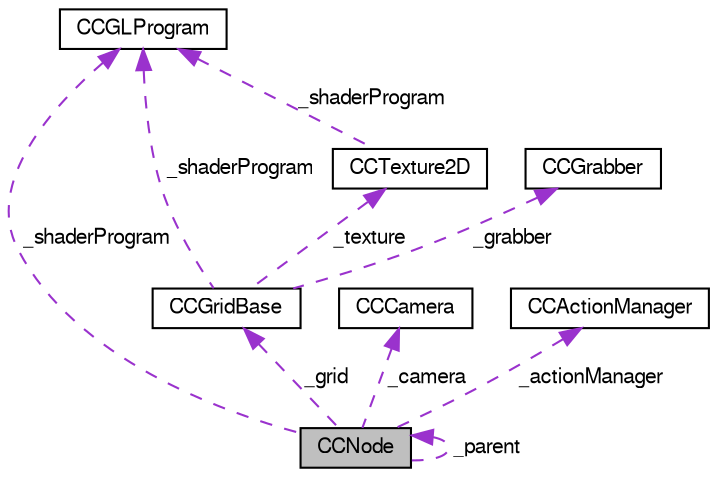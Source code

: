 digraph G
{
  bgcolor="transparent";
  edge [fontname="FreeSans",fontsize="10",labelfontname="FreeSans",labelfontsize="10"];
  node [fontname="FreeSans",fontsize="10",shape=record];
  Node1 [label="CCNode",height=0.2,width=0.4,color="black", fillcolor="grey75", style="filled" fontcolor="black"];
  Node1 -> Node1 [dir="back",color="darkorchid3",fontsize="10",style="dashed",label=" _parent" ,fontname="FreeSans"];
  Node2 -> Node1 [dir="back",color="darkorchid3",fontsize="10",style="dashed",label=" _grid" ,fontname="FreeSans"];
  Node2 [label="CCGridBase",height=0.2,width=0.4,color="black",URL="$interface_c_c_grid_base.html"];
  Node3 -> Node2 [dir="back",color="darkorchid3",fontsize="10",style="dashed",label=" _grabber" ,fontname="FreeSans"];
  Node3 [label="CCGrabber",height=0.2,width=0.4,color="black",URL="$interface_c_c_grabber.html"];
  Node4 -> Node2 [dir="back",color="darkorchid3",fontsize="10",style="dashed",label=" _texture" ,fontname="FreeSans"];
  Node4 [label="CCTexture2D",height=0.2,width=0.4,color="black",URL="$interface_c_c_texture2_d.html"];
  Node5 -> Node4 [dir="back",color="darkorchid3",fontsize="10",style="dashed",label=" _shaderProgram" ,fontname="FreeSans"];
  Node5 [label="CCGLProgram",height=0.2,width=0.4,color="black",URL="$interface_c_c_g_l_program.html"];
  Node5 -> Node2 [dir="back",color="darkorchid3",fontsize="10",style="dashed",label=" _shaderProgram" ,fontname="FreeSans"];
  Node6 -> Node1 [dir="back",color="darkorchid3",fontsize="10",style="dashed",label=" _camera" ,fontname="FreeSans"];
  Node6 [label="CCCamera",height=0.2,width=0.4,color="black",URL="$interface_c_c_camera.html"];
  Node5 -> Node1 [dir="back",color="darkorchid3",fontsize="10",style="dashed",label=" _shaderProgram" ,fontname="FreeSans"];
  Node7 -> Node1 [dir="back",color="darkorchid3",fontsize="10",style="dashed",label=" _actionManager" ,fontname="FreeSans"];
  Node7 [label="CCActionManager",height=0.2,width=0.4,color="black",URL="$interface_c_c_action_manager.html"];
}
